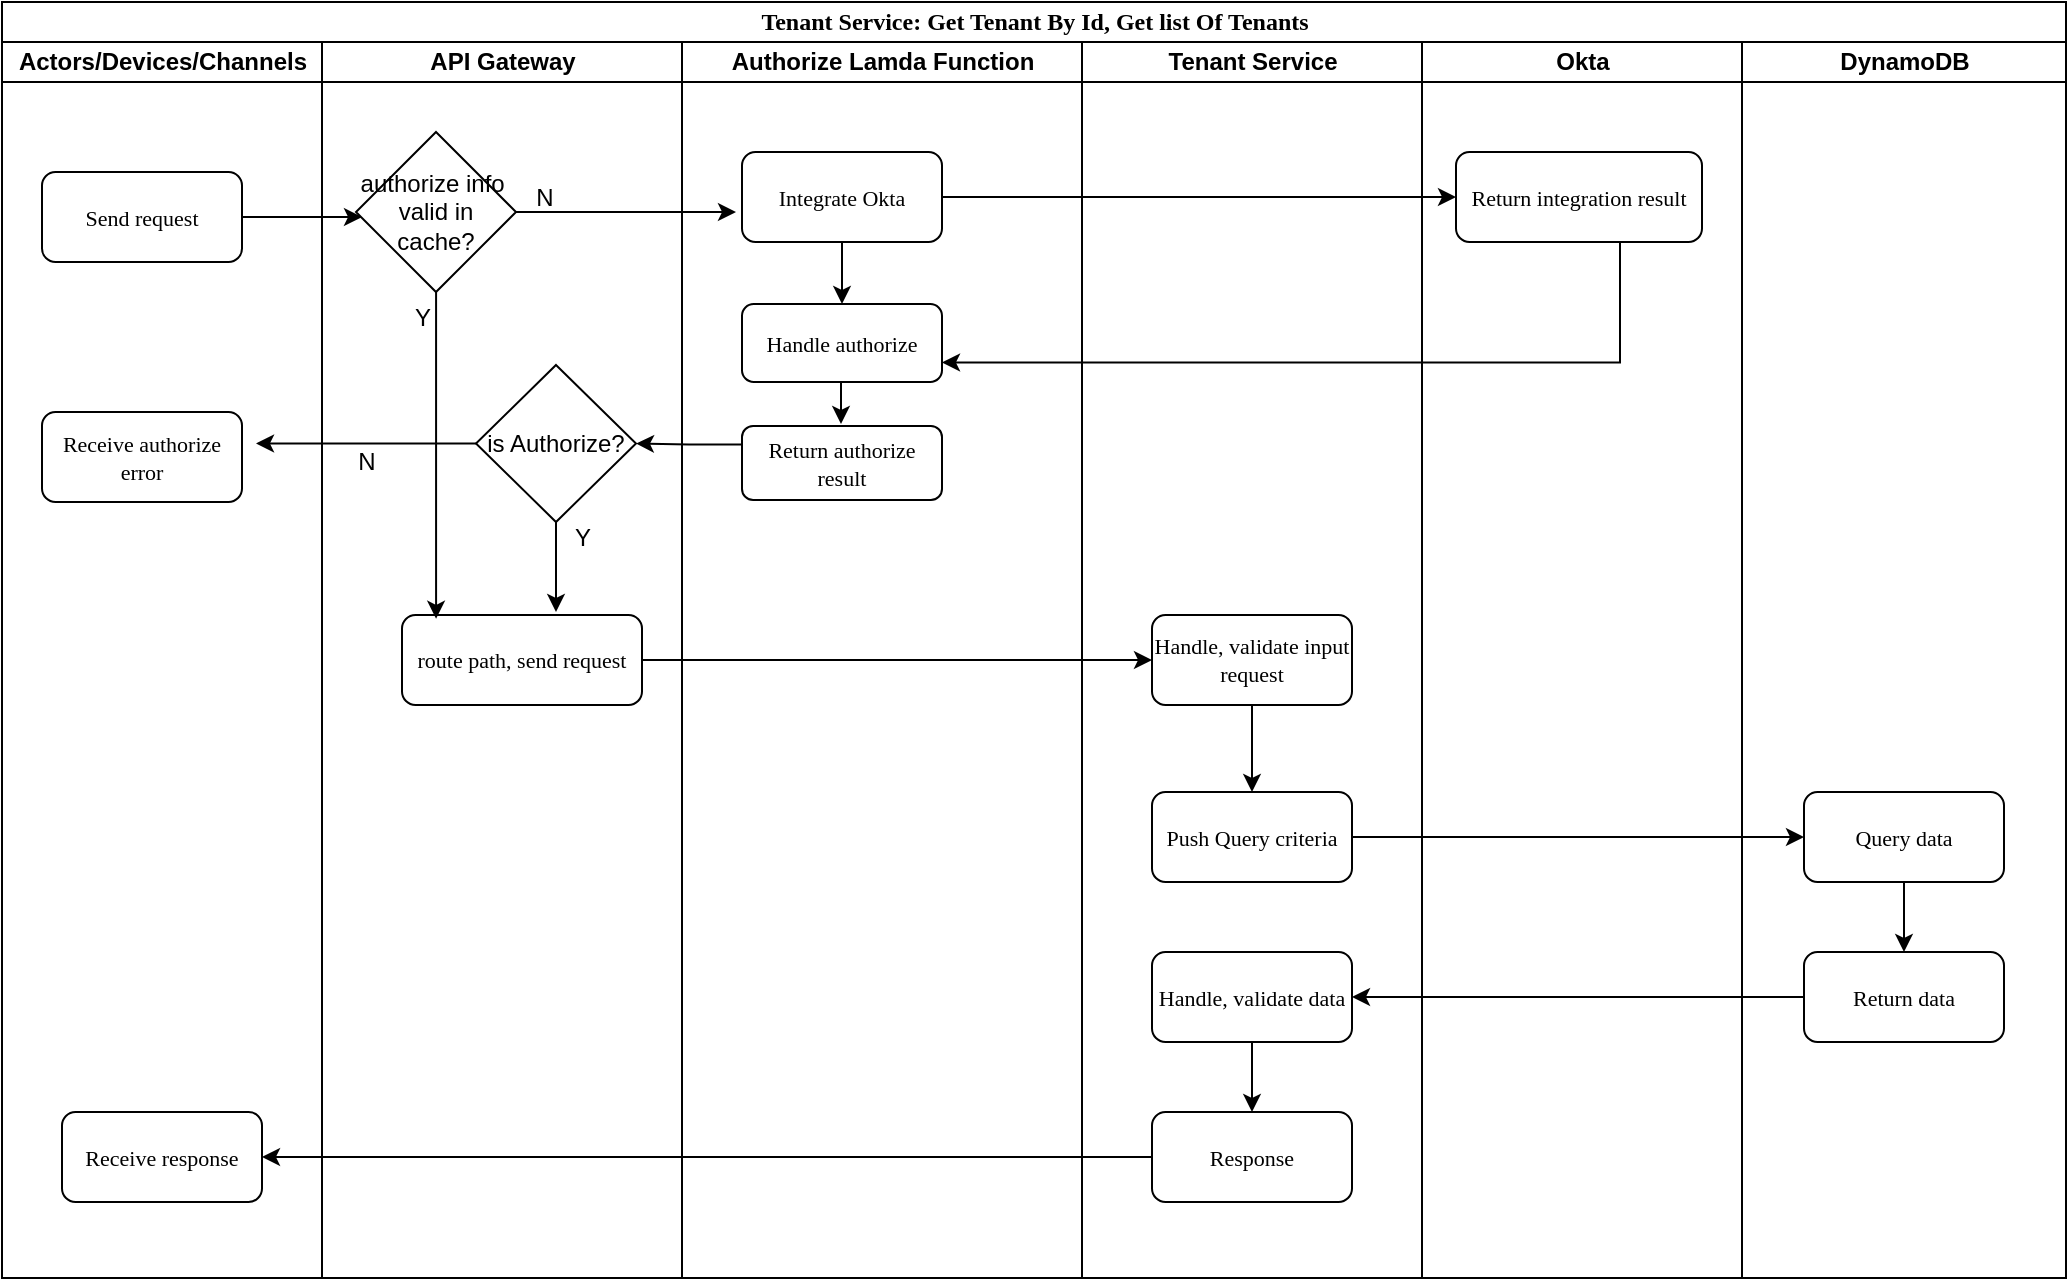 <mxfile version="22.1.4" type="github">
  <diagram name="Page-1" id="ugykTdvBoVu5AX-nfPO2">
    <mxGraphModel dx="1400" dy="697" grid="0" gridSize="10" guides="1" tooltips="1" connect="1" arrows="1" fold="1" page="1" pageScale="1" pageWidth="850" pageHeight="1100" math="0" shadow="0">
      <root>
        <mxCell id="0" />
        <mxCell id="1" parent="0" />
        <mxCell id="6zdOxDiV1tOmim5_Z2FE-1" value="&lt;font style=&quot;font-size: 12px;&quot;&gt;Tenant Service: Get Tenant By Id, Get list Of Tenants&lt;/font&gt;" style="swimlane;html=1;childLayout=stackLayout;startSize=20;rounded=0;shadow=0;labelBackgroundColor=none;strokeWidth=1;fontFamily=Verdana;fontSize=8;align=center;" vertex="1" parent="1">
          <mxGeometry x="33" y="65" width="1032" height="638" as="geometry" />
        </mxCell>
        <mxCell id="6zdOxDiV1tOmim5_Z2FE-2" value="Actors/Devices/Channels" style="swimlane;html=1;startSize=20;" vertex="1" parent="6zdOxDiV1tOmim5_Z2FE-1">
          <mxGeometry y="20" width="160" height="618" as="geometry" />
        </mxCell>
        <mxCell id="6zdOxDiV1tOmim5_Z2FE-3" style="edgeStyle=orthogonalEdgeStyle;rounded=0;orthogonalLoop=1;jettySize=auto;html=1;" edge="1" parent="6zdOxDiV1tOmim5_Z2FE-2" source="6zdOxDiV1tOmim5_Z2FE-4">
          <mxGeometry relative="1" as="geometry">
            <mxPoint x="180" y="87.5" as="targetPoint" />
          </mxGeometry>
        </mxCell>
        <mxCell id="6zdOxDiV1tOmim5_Z2FE-4" value="&lt;font style=&quot;font-size: 11px;&quot;&gt;Send request&lt;/font&gt;" style="rounded=1;whiteSpace=wrap;html=1;shadow=0;labelBackgroundColor=none;strokeWidth=1;fontFamily=Verdana;fontSize=8;align=center;" vertex="1" parent="6zdOxDiV1tOmim5_Z2FE-2">
          <mxGeometry x="20" y="65" width="100" height="45" as="geometry" />
        </mxCell>
        <mxCell id="6zdOxDiV1tOmim5_Z2FE-62" value="&lt;span style=&quot;font-size: 11px;&quot;&gt;Receive authorize error&lt;/span&gt;" style="rounded=1;whiteSpace=wrap;html=1;shadow=0;labelBackgroundColor=none;strokeWidth=1;fontFamily=Verdana;fontSize=8;align=center;" vertex="1" parent="6zdOxDiV1tOmim5_Z2FE-2">
          <mxGeometry x="20" y="185" width="100" height="45" as="geometry" />
        </mxCell>
        <mxCell id="6zdOxDiV1tOmim5_Z2FE-71" value="&lt;font style=&quot;font-size: 11px;&quot;&gt;Receive response&lt;/font&gt;" style="rounded=1;whiteSpace=wrap;html=1;shadow=0;labelBackgroundColor=none;strokeWidth=1;fontFamily=Verdana;fontSize=8;align=center;" vertex="1" parent="6zdOxDiV1tOmim5_Z2FE-2">
          <mxGeometry x="30" y="535" width="100" height="45" as="geometry" />
        </mxCell>
        <mxCell id="6zdOxDiV1tOmim5_Z2FE-6" value="API Gateway" style="swimlane;html=1;startSize=20;" vertex="1" parent="6zdOxDiV1tOmim5_Z2FE-1">
          <mxGeometry x="160" y="20" width="180" height="618" as="geometry" />
        </mxCell>
        <mxCell id="6zdOxDiV1tOmim5_Z2FE-55" style="edgeStyle=orthogonalEdgeStyle;rounded=0;orthogonalLoop=1;jettySize=auto;html=1;" edge="1" parent="6zdOxDiV1tOmim5_Z2FE-6" source="6zdOxDiV1tOmim5_Z2FE-9">
          <mxGeometry relative="1" as="geometry">
            <mxPoint x="207" y="85" as="targetPoint" />
          </mxGeometry>
        </mxCell>
        <mxCell id="6zdOxDiV1tOmim5_Z2FE-9" value="authorize info&amp;nbsp; valid in cache?" style="rhombus;whiteSpace=wrap;html=1;" vertex="1" parent="6zdOxDiV1tOmim5_Z2FE-6">
          <mxGeometry x="17" y="45" width="80" height="80" as="geometry" />
        </mxCell>
        <mxCell id="6zdOxDiV1tOmim5_Z2FE-10" value="&lt;font style=&quot;font-size: 11px;&quot;&gt;route path, send request&lt;/font&gt;" style="rounded=1;whiteSpace=wrap;html=1;shadow=0;labelBackgroundColor=none;strokeWidth=1;fontFamily=Verdana;fontSize=8;align=center;" vertex="1" parent="6zdOxDiV1tOmim5_Z2FE-6">
          <mxGeometry x="40" y="286.5" width="120" height="45" as="geometry" />
        </mxCell>
        <mxCell id="6zdOxDiV1tOmim5_Z2FE-63" style="edgeStyle=orthogonalEdgeStyle;rounded=0;orthogonalLoop=1;jettySize=auto;html=1;" edge="1" parent="6zdOxDiV1tOmim5_Z2FE-6" source="6zdOxDiV1tOmim5_Z2FE-11">
          <mxGeometry relative="1" as="geometry">
            <mxPoint x="-33" y="200.75" as="targetPoint" />
          </mxGeometry>
        </mxCell>
        <mxCell id="6zdOxDiV1tOmim5_Z2FE-11" value="is Authorize?" style="rhombus;whiteSpace=wrap;html=1;" vertex="1" parent="6zdOxDiV1tOmim5_Z2FE-6">
          <mxGeometry x="77" y="161.5" width="80" height="78.5" as="geometry" />
        </mxCell>
        <mxCell id="6zdOxDiV1tOmim5_Z2FE-50" value="N" style="text;html=1;align=center;verticalAlign=middle;resizable=0;points=[];autosize=1;strokeColor=none;fillColor=none;" vertex="1" parent="6zdOxDiV1tOmim5_Z2FE-6">
          <mxGeometry x="97" y="65" width="27" height="26" as="geometry" />
        </mxCell>
        <mxCell id="6zdOxDiV1tOmim5_Z2FE-49" value="Y" style="text;html=1;align=center;verticalAlign=middle;resizable=0;points=[];autosize=1;strokeColor=none;fillColor=none;" vertex="1" parent="6zdOxDiV1tOmim5_Z2FE-6">
          <mxGeometry x="117" y="235" width="26" height="26" as="geometry" />
        </mxCell>
        <mxCell id="6zdOxDiV1tOmim5_Z2FE-61" style="edgeStyle=orthogonalEdgeStyle;rounded=0;orthogonalLoop=1;jettySize=auto;html=1;" edge="1" parent="6zdOxDiV1tOmim5_Z2FE-6" source="6zdOxDiV1tOmim5_Z2FE-11">
          <mxGeometry relative="1" as="geometry">
            <mxPoint x="117" y="285" as="targetPoint" />
          </mxGeometry>
        </mxCell>
        <mxCell id="6zdOxDiV1tOmim5_Z2FE-51" value="Y" style="text;html=1;align=center;verticalAlign=middle;resizable=0;points=[];autosize=1;strokeColor=none;fillColor=none;" vertex="1" parent="6zdOxDiV1tOmim5_Z2FE-6">
          <mxGeometry x="37" y="125" width="26" height="26" as="geometry" />
        </mxCell>
        <mxCell id="6zdOxDiV1tOmim5_Z2FE-74" style="edgeStyle=orthogonalEdgeStyle;rounded=0;orthogonalLoop=1;jettySize=auto;html=1;entryX=0.142;entryY=0.042;entryDx=0;entryDy=0;entryPerimeter=0;" edge="1" parent="6zdOxDiV1tOmim5_Z2FE-6" source="6zdOxDiV1tOmim5_Z2FE-9" target="6zdOxDiV1tOmim5_Z2FE-10">
          <mxGeometry relative="1" as="geometry" />
        </mxCell>
        <mxCell id="6zdOxDiV1tOmim5_Z2FE-75" value="N" style="text;html=1;align=center;verticalAlign=middle;resizable=0;points=[];autosize=1;strokeColor=none;fillColor=none;" vertex="1" parent="6zdOxDiV1tOmim5_Z2FE-6">
          <mxGeometry x="7" y="195" width="30" height="30" as="geometry" />
        </mxCell>
        <mxCell id="6zdOxDiV1tOmim5_Z2FE-15" value="Authorize Lamda Function" style="swimlane;html=1;startSize=20;" vertex="1" parent="6zdOxDiV1tOmim5_Z2FE-1">
          <mxGeometry x="340" y="20" width="200" height="618" as="geometry" />
        </mxCell>
        <mxCell id="6zdOxDiV1tOmim5_Z2FE-16" style="edgeStyle=orthogonalEdgeStyle;rounded=0;orthogonalLoop=1;jettySize=auto;html=1;entryX=0.5;entryY=0;entryDx=0;entryDy=0;" edge="1" parent="6zdOxDiV1tOmim5_Z2FE-15" source="6zdOxDiV1tOmim5_Z2FE-17" target="6zdOxDiV1tOmim5_Z2FE-18">
          <mxGeometry relative="1" as="geometry" />
        </mxCell>
        <mxCell id="6zdOxDiV1tOmim5_Z2FE-17" value="&lt;span style=&quot;font-size: 11px;&quot;&gt;Integrate Okta&lt;/span&gt;" style="rounded=1;whiteSpace=wrap;html=1;shadow=0;labelBackgroundColor=none;strokeWidth=1;fontFamily=Verdana;fontSize=8;align=center;" vertex="1" parent="6zdOxDiV1tOmim5_Z2FE-15">
          <mxGeometry x="30" y="55" width="100" height="45" as="geometry" />
        </mxCell>
        <mxCell id="6zdOxDiV1tOmim5_Z2FE-18" value="&lt;span style=&quot;font-size: 11px;&quot;&gt;Handle authorize&lt;/span&gt;" style="rounded=1;whiteSpace=wrap;html=1;shadow=0;labelBackgroundColor=none;strokeWidth=1;fontFamily=Verdana;fontSize=8;align=center;" vertex="1" parent="6zdOxDiV1tOmim5_Z2FE-15">
          <mxGeometry x="30" y="131" width="100" height="39" as="geometry" />
        </mxCell>
        <mxCell id="6zdOxDiV1tOmim5_Z2FE-19" value="&lt;span style=&quot;font-size: 11px;&quot;&gt;Return authorize result&lt;/span&gt;" style="rounded=1;whiteSpace=wrap;html=1;shadow=0;labelBackgroundColor=none;strokeWidth=1;fontFamily=Verdana;fontSize=8;align=center;" vertex="1" parent="6zdOxDiV1tOmim5_Z2FE-15">
          <mxGeometry x="30" y="192" width="100" height="37" as="geometry" />
        </mxCell>
        <mxCell id="6zdOxDiV1tOmim5_Z2FE-20" style="edgeStyle=orthogonalEdgeStyle;rounded=0;orthogonalLoop=1;jettySize=auto;html=1;entryX=0.5;entryY=0;entryDx=0;entryDy=0;" edge="1" parent="6zdOxDiV1tOmim5_Z2FE-15">
          <mxGeometry relative="1" as="geometry">
            <mxPoint x="79.5" y="170" as="sourcePoint" />
            <mxPoint x="79.5" y="191" as="targetPoint" />
          </mxGeometry>
        </mxCell>
        <mxCell id="6zdOxDiV1tOmim5_Z2FE-21" value="Tenant Service" style="swimlane;html=1;startSize=20;" vertex="1" parent="6zdOxDiV1tOmim5_Z2FE-1">
          <mxGeometry x="540" y="20" width="170" height="618" as="geometry" />
        </mxCell>
        <mxCell id="6zdOxDiV1tOmim5_Z2FE-64" style="edgeStyle=orthogonalEdgeStyle;rounded=0;orthogonalLoop=1;jettySize=auto;html=1;" edge="1" parent="6zdOxDiV1tOmim5_Z2FE-21" source="6zdOxDiV1tOmim5_Z2FE-22" target="6zdOxDiV1tOmim5_Z2FE-24">
          <mxGeometry relative="1" as="geometry" />
        </mxCell>
        <mxCell id="6zdOxDiV1tOmim5_Z2FE-22" value="&lt;font style=&quot;font-size: 11px;&quot;&gt;Handle, validate input request&lt;/font&gt;" style="rounded=1;whiteSpace=wrap;html=1;shadow=0;labelBackgroundColor=none;strokeWidth=1;fontFamily=Verdana;fontSize=8;align=center;" vertex="1" parent="6zdOxDiV1tOmim5_Z2FE-21">
          <mxGeometry x="35" y="286.5" width="100" height="45" as="geometry" />
        </mxCell>
        <mxCell id="6zdOxDiV1tOmim5_Z2FE-24" value="&lt;font style=&quot;font-size: 11px;&quot;&gt;Push Query criteria&lt;/font&gt;" style="rounded=1;whiteSpace=wrap;html=1;shadow=0;labelBackgroundColor=none;strokeWidth=1;fontFamily=Verdana;fontSize=8;align=center;" vertex="1" parent="6zdOxDiV1tOmim5_Z2FE-21">
          <mxGeometry x="35" y="375" width="100" height="45" as="geometry" />
        </mxCell>
        <mxCell id="6zdOxDiV1tOmim5_Z2FE-70" style="edgeStyle=orthogonalEdgeStyle;rounded=0;orthogonalLoop=1;jettySize=auto;html=1;entryX=0.5;entryY=0;entryDx=0;entryDy=0;" edge="1" parent="6zdOxDiV1tOmim5_Z2FE-21" source="6zdOxDiV1tOmim5_Z2FE-67" target="6zdOxDiV1tOmim5_Z2FE-68">
          <mxGeometry relative="1" as="geometry" />
        </mxCell>
        <mxCell id="6zdOxDiV1tOmim5_Z2FE-67" value="&lt;font style=&quot;font-size: 11px;&quot;&gt;Handle, validate data&lt;/font&gt;" style="rounded=1;whiteSpace=wrap;html=1;shadow=0;labelBackgroundColor=none;strokeWidth=1;fontFamily=Verdana;fontSize=8;align=center;" vertex="1" parent="6zdOxDiV1tOmim5_Z2FE-21">
          <mxGeometry x="35" y="455" width="100" height="45" as="geometry" />
        </mxCell>
        <mxCell id="6zdOxDiV1tOmim5_Z2FE-68" value="&lt;font style=&quot;font-size: 11px;&quot;&gt;Response&lt;/font&gt;" style="rounded=1;whiteSpace=wrap;html=1;shadow=0;labelBackgroundColor=none;strokeWidth=1;fontFamily=Verdana;fontSize=8;align=center;" vertex="1" parent="6zdOxDiV1tOmim5_Z2FE-21">
          <mxGeometry x="35" y="535" width="100" height="45" as="geometry" />
        </mxCell>
        <mxCell id="6zdOxDiV1tOmim5_Z2FE-30" value="Okta" style="swimlane;html=1;startSize=20;" vertex="1" parent="6zdOxDiV1tOmim5_Z2FE-1">
          <mxGeometry x="710" y="20" width="160" height="618" as="geometry" />
        </mxCell>
        <mxCell id="6zdOxDiV1tOmim5_Z2FE-58" value="&lt;span style=&quot;font-size: 11px;&quot;&gt;Return integration result&lt;/span&gt;" style="rounded=1;whiteSpace=wrap;html=1;shadow=0;labelBackgroundColor=none;strokeWidth=1;fontFamily=Verdana;fontSize=8;align=center;" vertex="1" parent="6zdOxDiV1tOmim5_Z2FE-30">
          <mxGeometry x="17" y="55" width="123" height="45" as="geometry" />
        </mxCell>
        <mxCell id="6zdOxDiV1tOmim5_Z2FE-36" style="edgeStyle=orthogonalEdgeStyle;rounded=0;orthogonalLoop=1;jettySize=auto;html=1;entryX=1;entryY=0.5;entryDx=0;entryDy=0;exitX=0;exitY=0.25;exitDx=0;exitDy=0;" edge="1" parent="6zdOxDiV1tOmim5_Z2FE-1" source="6zdOxDiV1tOmim5_Z2FE-19" target="6zdOxDiV1tOmim5_Z2FE-11">
          <mxGeometry relative="1" as="geometry" />
        </mxCell>
        <mxCell id="6zdOxDiV1tOmim5_Z2FE-38" style="edgeStyle=orthogonalEdgeStyle;rounded=0;orthogonalLoop=1;jettySize=auto;html=1;entryX=0;entryY=0.5;entryDx=0;entryDy=0;" edge="1" parent="6zdOxDiV1tOmim5_Z2FE-1" source="6zdOxDiV1tOmim5_Z2FE-10" target="6zdOxDiV1tOmim5_Z2FE-22">
          <mxGeometry relative="1" as="geometry">
            <mxPoint x="560" y="302.5" as="targetPoint" />
          </mxGeometry>
        </mxCell>
        <mxCell id="6zdOxDiV1tOmim5_Z2FE-40" value="DynamoDB" style="swimlane;html=1;startSize=20;" vertex="1" parent="6zdOxDiV1tOmim5_Z2FE-1">
          <mxGeometry x="870" y="20" width="162" height="618" as="geometry" />
        </mxCell>
        <mxCell id="6zdOxDiV1tOmim5_Z2FE-66" style="edgeStyle=orthogonalEdgeStyle;rounded=0;orthogonalLoop=1;jettySize=auto;html=1;" edge="1" parent="6zdOxDiV1tOmim5_Z2FE-40" source="6zdOxDiV1tOmim5_Z2FE-44" target="6zdOxDiV1tOmim5_Z2FE-54">
          <mxGeometry relative="1" as="geometry" />
        </mxCell>
        <mxCell id="6zdOxDiV1tOmim5_Z2FE-44" value="&lt;font style=&quot;font-size: 11px;&quot;&gt;Query data&lt;/font&gt;" style="rounded=1;whiteSpace=wrap;html=1;shadow=0;labelBackgroundColor=none;strokeWidth=1;fontFamily=Verdana;fontSize=8;align=center;" vertex="1" parent="6zdOxDiV1tOmim5_Z2FE-40">
          <mxGeometry x="31" y="375" width="100" height="45" as="geometry" />
        </mxCell>
        <mxCell id="6zdOxDiV1tOmim5_Z2FE-54" value="&lt;font style=&quot;font-size: 11px;&quot;&gt;Return data&lt;/font&gt;" style="rounded=1;whiteSpace=wrap;html=1;shadow=0;labelBackgroundColor=none;strokeWidth=1;fontFamily=Verdana;fontSize=8;align=center;" vertex="1" parent="6zdOxDiV1tOmim5_Z2FE-40">
          <mxGeometry x="31" y="455" width="100" height="45" as="geometry" />
        </mxCell>
        <mxCell id="6zdOxDiV1tOmim5_Z2FE-59" style="edgeStyle=orthogonalEdgeStyle;rounded=0;orthogonalLoop=1;jettySize=auto;html=1;" edge="1" parent="6zdOxDiV1tOmim5_Z2FE-1" source="6zdOxDiV1tOmim5_Z2FE-17" target="6zdOxDiV1tOmim5_Z2FE-58">
          <mxGeometry relative="1" as="geometry" />
        </mxCell>
        <mxCell id="6zdOxDiV1tOmim5_Z2FE-60" style="edgeStyle=orthogonalEdgeStyle;rounded=0;orthogonalLoop=1;jettySize=auto;html=1;entryX=1;entryY=0.75;entryDx=0;entryDy=0;" edge="1" parent="6zdOxDiV1tOmim5_Z2FE-1" source="6zdOxDiV1tOmim5_Z2FE-58" target="6zdOxDiV1tOmim5_Z2FE-18">
          <mxGeometry relative="1" as="geometry">
            <Array as="points">
              <mxPoint x="809" y="180" />
            </Array>
          </mxGeometry>
        </mxCell>
        <mxCell id="6zdOxDiV1tOmim5_Z2FE-65" style="edgeStyle=orthogonalEdgeStyle;rounded=0;orthogonalLoop=1;jettySize=auto;html=1;" edge="1" parent="6zdOxDiV1tOmim5_Z2FE-1" source="6zdOxDiV1tOmim5_Z2FE-24" target="6zdOxDiV1tOmim5_Z2FE-44">
          <mxGeometry relative="1" as="geometry" />
        </mxCell>
        <mxCell id="6zdOxDiV1tOmim5_Z2FE-69" style="edgeStyle=orthogonalEdgeStyle;rounded=0;orthogonalLoop=1;jettySize=auto;html=1;entryX=1;entryY=0.5;entryDx=0;entryDy=0;" edge="1" parent="6zdOxDiV1tOmim5_Z2FE-1" source="6zdOxDiV1tOmim5_Z2FE-54" target="6zdOxDiV1tOmim5_Z2FE-67">
          <mxGeometry relative="1" as="geometry" />
        </mxCell>
        <mxCell id="6zdOxDiV1tOmim5_Z2FE-73" style="edgeStyle=orthogonalEdgeStyle;rounded=0;orthogonalLoop=1;jettySize=auto;html=1;entryX=1;entryY=0.5;entryDx=0;entryDy=0;" edge="1" parent="6zdOxDiV1tOmim5_Z2FE-1" source="6zdOxDiV1tOmim5_Z2FE-68" target="6zdOxDiV1tOmim5_Z2FE-71">
          <mxGeometry relative="1" as="geometry" />
        </mxCell>
      </root>
    </mxGraphModel>
  </diagram>
</mxfile>
